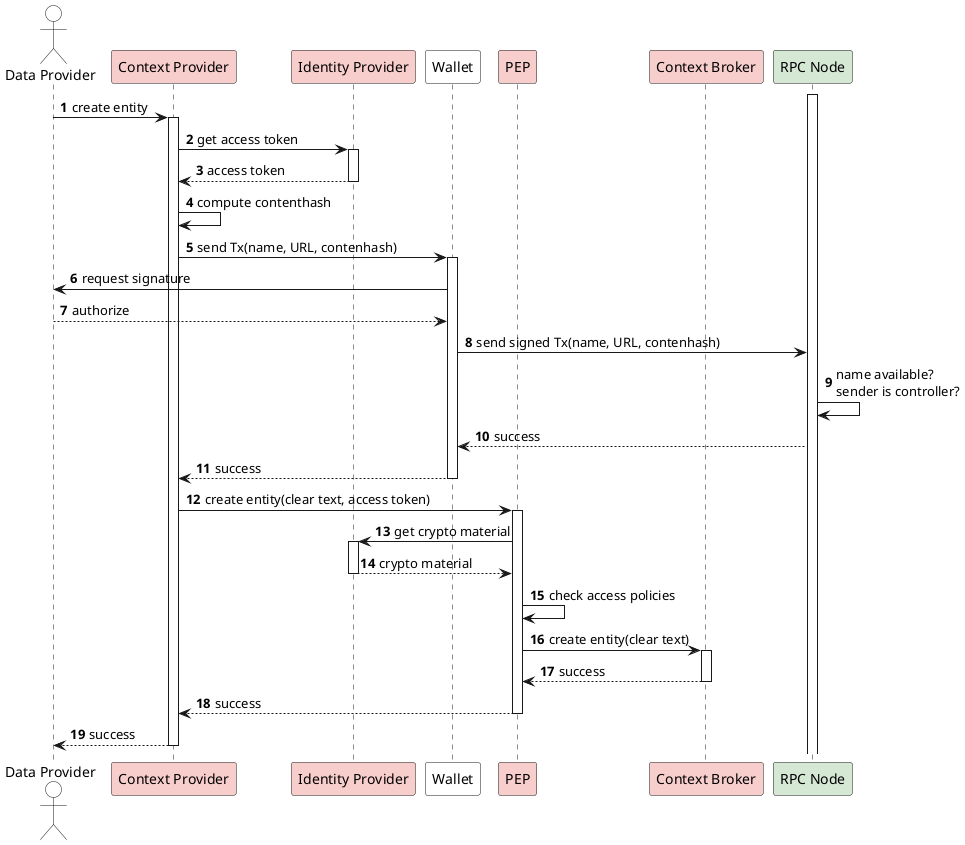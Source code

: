 @startuml
autonumber


actor "Data Provider" as DP #white
participant "Context Provider" as CP order 1 #F8CECC
participant Wallet order 2 #white
participant PEP order 3 #F8CECC
participant "Identity Provider" as IP order 1 #F8CECC
participant "Context Broker" as CB order 4 #F8CECC
participant "RPC Node" as RPCNode order 5 #D5E8D4

activate RPCNode


DP -> "Context Provider" as CP : create entity
activate CP
CP -> IP : get access token
activate IP
IP --> CP : access token
deactivate IP
CP -> CP : compute contenthash
CP -> Wallet : send Tx(name, URL, contenhash)
activate Wallet
Wallet -> DP : request signature
DP --> Wallet : authorize
Wallet -> RPCNode : send signed Tx(name, URL, contenhash)
RPCNode -> RPCNode: name available?\nsender is controller?
RPCNode --> Wallet : success
Wallet --> CP: success
deactivate Wallet

CP -> PEP : create entity(clear text, access token)
activate PEP
PEP -> IP : get crypto material
activate IP
IP --> PEP : crypto material
deactivate IP
PEP -> PEP: check access policies
PEP -> "Context Broker" as CB : create entity(clear text)
activate CB
CB --> PEP : success
deactivate CB
PEP --> CP: success
deactivate PEP

CP --> DP : success

deactivate CP
@enduml